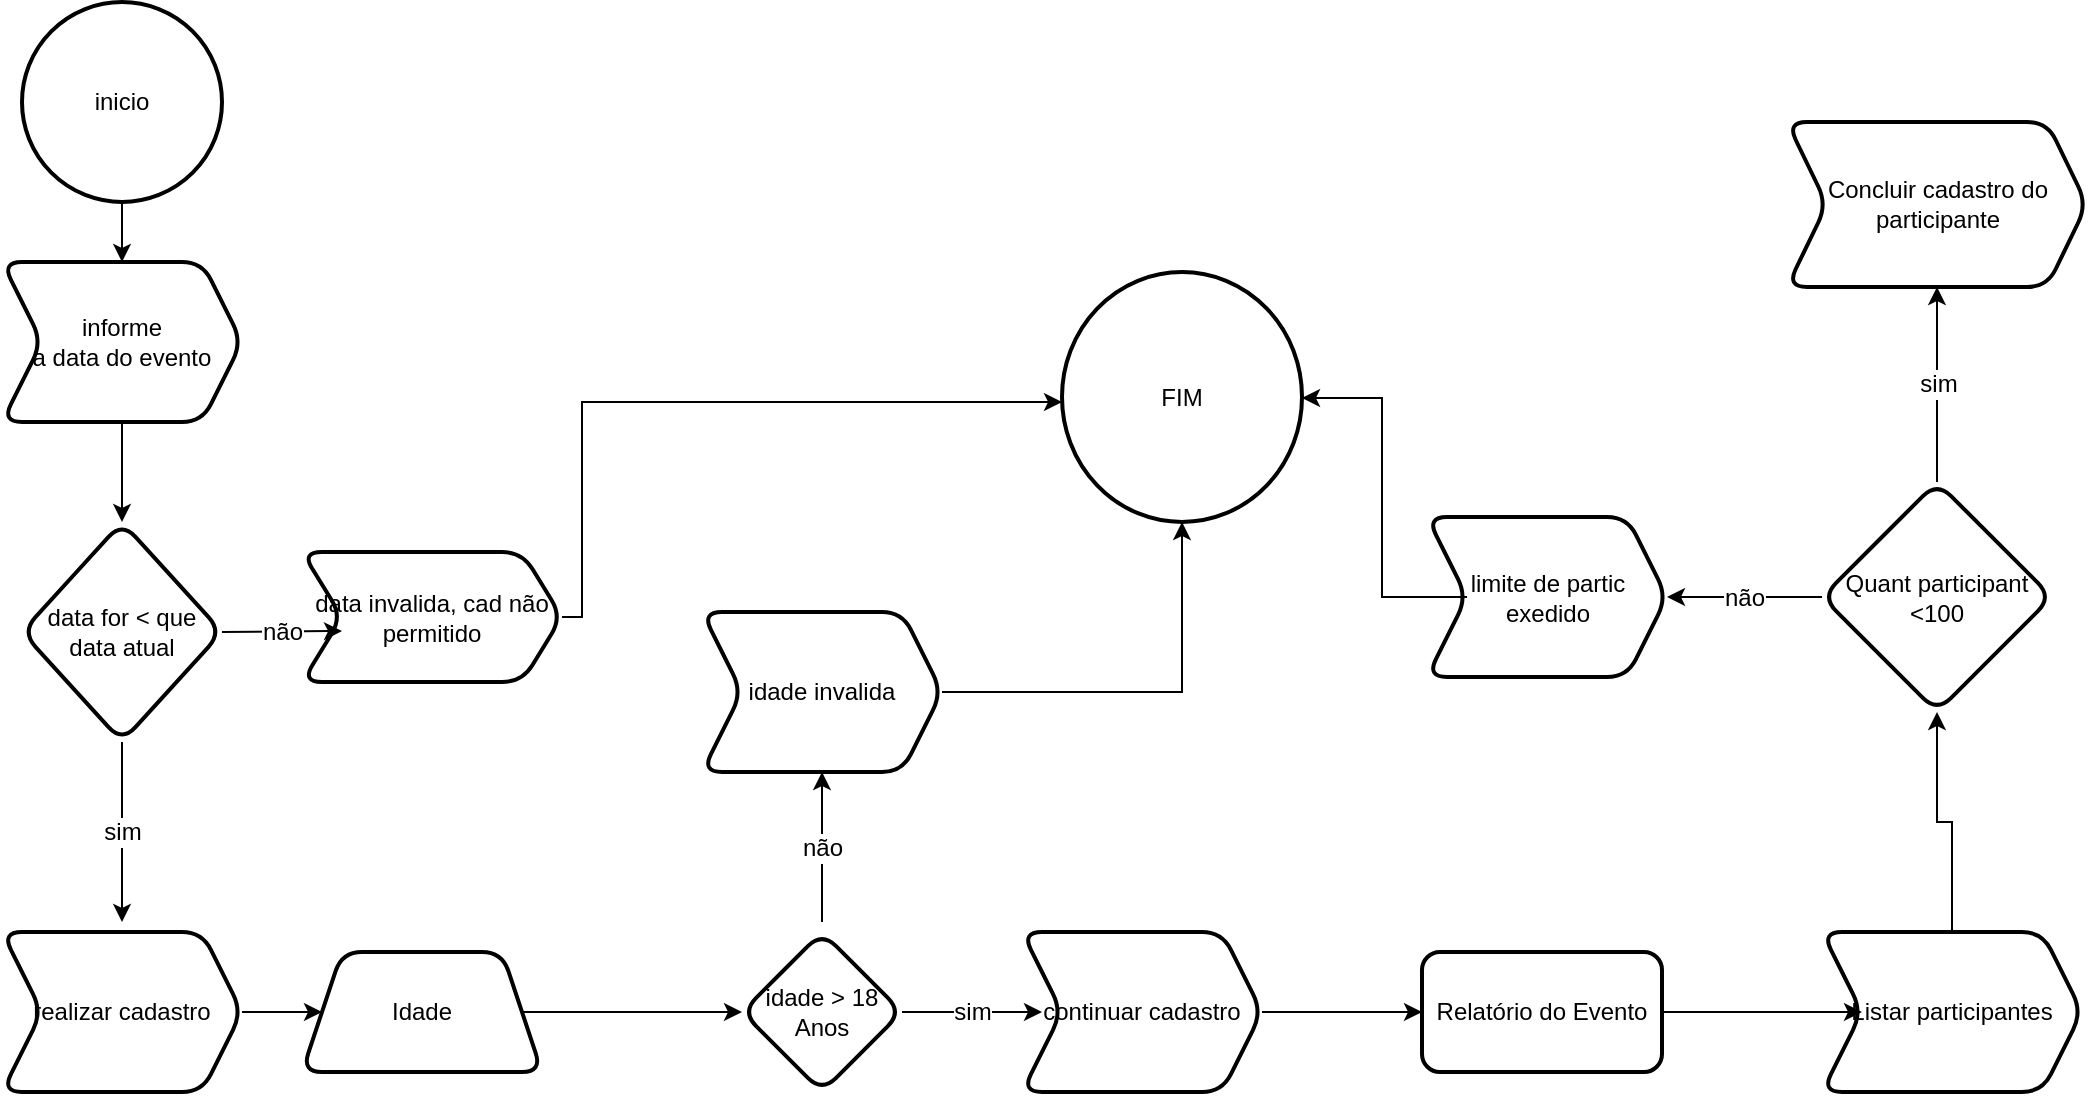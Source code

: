 <mxfile version="15.9.4" type="github">
  <diagram id="C5RBs43oDa-KdzZeNtuy" name="Page-1">
    <mxGraphModel dx="1527" dy="636" grid="1" gridSize="10" guides="1" tooltips="1" connect="1" arrows="1" fold="1" page="1" pageScale="1" pageWidth="827" pageHeight="1169" math="0" shadow="0">
      <root>
        <mxCell id="WIyWlLk6GJQsqaUBKTNV-0" />
        <mxCell id="WIyWlLk6GJQsqaUBKTNV-1" parent="WIyWlLk6GJQsqaUBKTNV-0" />
        <mxCell id="1PmJ6epbdQqUSKBJFbhU-6" value="" style="edgeStyle=orthogonalEdgeStyle;rounded=0;orthogonalLoop=1;jettySize=auto;html=1;fontFamily=Helvetica;fontSize=12;fontColor=default;" edge="1" parent="WIyWlLk6GJQsqaUBKTNV-1" source="1PmJ6epbdQqUSKBJFbhU-3" target="1PmJ6epbdQqUSKBJFbhU-5">
          <mxGeometry relative="1" as="geometry" />
        </mxCell>
        <mxCell id="1PmJ6epbdQqUSKBJFbhU-3" value="inicio" style="strokeWidth=2;html=1;shape=mxgraph.flowchart.start_2;whiteSpace=wrap;rounded=1;shadow=0;glass=0;fontFamily=Helvetica;fontSize=12;fontColor=default;fillColor=none;" vertex="1" parent="WIyWlLk6GJQsqaUBKTNV-1">
          <mxGeometry x="10" y="100" width="100" height="100" as="geometry" />
        </mxCell>
        <mxCell id="1PmJ6epbdQqUSKBJFbhU-8" value="" style="edgeStyle=orthogonalEdgeStyle;rounded=0;orthogonalLoop=1;jettySize=auto;html=1;fontFamily=Helvetica;fontSize=12;fontColor=default;" edge="1" parent="WIyWlLk6GJQsqaUBKTNV-1" source="1PmJ6epbdQqUSKBJFbhU-5" target="1PmJ6epbdQqUSKBJFbhU-7">
          <mxGeometry relative="1" as="geometry" />
        </mxCell>
        <mxCell id="1PmJ6epbdQqUSKBJFbhU-5" value="informe &lt;br&gt;a data do evento" style="shape=step;perimeter=stepPerimeter;whiteSpace=wrap;html=1;fixedSize=1;fillColor=none;strokeWidth=2;rounded=1;shadow=0;glass=0;align=center;" vertex="1" parent="WIyWlLk6GJQsqaUBKTNV-1">
          <mxGeometry y="230" width="120" height="80" as="geometry" />
        </mxCell>
        <mxCell id="1PmJ6epbdQqUSKBJFbhU-7" value="data for &amp;lt; que data atual" style="rhombus;whiteSpace=wrap;html=1;fillColor=none;strokeWidth=2;rounded=1;shadow=0;glass=0;" vertex="1" parent="WIyWlLk6GJQsqaUBKTNV-1">
          <mxGeometry x="10" y="360" width="100" height="110" as="geometry" />
        </mxCell>
        <mxCell id="1PmJ6epbdQqUSKBJFbhU-65" value="" style="edgeStyle=orthogonalEdgeStyle;rounded=0;orthogonalLoop=1;jettySize=auto;html=1;fontFamily=Helvetica;fontSize=12;fontColor=default;entryX=0;entryY=0.52;entryDx=0;entryDy=0;entryPerimeter=0;" edge="1" parent="WIyWlLk6GJQsqaUBKTNV-1" source="1PmJ6epbdQqUSKBJFbhU-9" target="1PmJ6epbdQqUSKBJFbhU-39">
          <mxGeometry relative="1" as="geometry">
            <mxPoint x="520" y="310" as="targetPoint" />
            <Array as="points">
              <mxPoint x="290" y="407" />
              <mxPoint x="290" y="300" />
            </Array>
          </mxGeometry>
        </mxCell>
        <mxCell id="1PmJ6epbdQqUSKBJFbhU-9" value="data invalida, cad não permitido" style="shape=step;perimeter=stepPerimeter;whiteSpace=wrap;html=1;fixedSize=1;fillColor=none;strokeWidth=2;rounded=1;shadow=0;glass=0;" vertex="1" parent="WIyWlLk6GJQsqaUBKTNV-1">
          <mxGeometry x="150" y="375" width="130" height="65" as="geometry" />
        </mxCell>
        <mxCell id="1PmJ6epbdQqUSKBJFbhU-34" value="" style="edgeStyle=orthogonalEdgeStyle;rounded=0;orthogonalLoop=1;jettySize=auto;html=1;fontFamily=Helvetica;fontSize=12;fontColor=default;" edge="1" parent="WIyWlLk6GJQsqaUBKTNV-1" source="1PmJ6epbdQqUSKBJFbhU-12" target="1PmJ6epbdQqUSKBJFbhU-33">
          <mxGeometry relative="1" as="geometry" />
        </mxCell>
        <mxCell id="1PmJ6epbdQqUSKBJFbhU-12" value="realizar cadastro" style="shape=step;perimeter=stepPerimeter;whiteSpace=wrap;html=1;fixedSize=1;fillColor=none;strokeWidth=2;rounded=1;shadow=0;glass=0;" vertex="1" parent="WIyWlLk6GJQsqaUBKTNV-1">
          <mxGeometry y="565" width="120" height="80" as="geometry" />
        </mxCell>
        <mxCell id="1PmJ6epbdQqUSKBJFbhU-25" value="" style="endArrow=classic;html=1;rounded=0;fontFamily=Helvetica;fontSize=12;fontColor=default;" edge="1" parent="WIyWlLk6GJQsqaUBKTNV-1">
          <mxGeometry relative="1" as="geometry">
            <mxPoint x="110" y="415" as="sourcePoint" />
            <mxPoint x="170" y="414.5" as="targetPoint" />
          </mxGeometry>
        </mxCell>
        <mxCell id="1PmJ6epbdQqUSKBJFbhU-26" value="não" style="edgeLabel;resizable=0;html=1;align=center;verticalAlign=middle;rounded=1;shadow=0;glass=0;fontFamily=Helvetica;fontSize=12;fontColor=default;strokeColor=default;strokeWidth=1;fillColor=none;" connectable="0" vertex="1" parent="1PmJ6epbdQqUSKBJFbhU-25">
          <mxGeometry relative="1" as="geometry" />
        </mxCell>
        <mxCell id="1PmJ6epbdQqUSKBJFbhU-27" value="" style="endArrow=classic;html=1;rounded=0;fontFamily=Helvetica;fontSize=12;fontColor=default;" edge="1" parent="WIyWlLk6GJQsqaUBKTNV-1" source="1PmJ6epbdQqUSKBJFbhU-7">
          <mxGeometry relative="1" as="geometry">
            <mxPoint x="30" y="510" as="sourcePoint" />
            <mxPoint x="60" y="560" as="targetPoint" />
            <Array as="points">
              <mxPoint x="60" y="510" />
            </Array>
          </mxGeometry>
        </mxCell>
        <mxCell id="1PmJ6epbdQqUSKBJFbhU-28" value="sim" style="edgeLabel;resizable=0;html=1;align=center;verticalAlign=middle;rounded=1;shadow=0;glass=0;fontFamily=Helvetica;fontSize=12;fontColor=default;strokeColor=default;strokeWidth=1;fillColor=none;" connectable="0" vertex="1" parent="1PmJ6epbdQqUSKBJFbhU-27">
          <mxGeometry relative="1" as="geometry" />
        </mxCell>
        <mxCell id="1PmJ6epbdQqUSKBJFbhU-36" value="" style="edgeStyle=orthogonalEdgeStyle;rounded=0;orthogonalLoop=1;jettySize=auto;html=1;fontFamily=Helvetica;fontSize=12;fontColor=default;" edge="1" parent="WIyWlLk6GJQsqaUBKTNV-1" source="1PmJ6epbdQqUSKBJFbhU-33" target="1PmJ6epbdQqUSKBJFbhU-35">
          <mxGeometry relative="1" as="geometry" />
        </mxCell>
        <mxCell id="1PmJ6epbdQqUSKBJFbhU-33" value="Idade" style="shape=trapezoid;perimeter=trapezoidPerimeter;whiteSpace=wrap;html=1;fixedSize=1;fillColor=none;strokeWidth=2;rounded=1;shadow=0;glass=0;" vertex="1" parent="WIyWlLk6GJQsqaUBKTNV-1">
          <mxGeometry x="150" y="575" width="120" height="60" as="geometry" />
        </mxCell>
        <mxCell id="1PmJ6epbdQqUSKBJFbhU-35" value="idade &amp;gt; 18 Anos" style="rhombus;whiteSpace=wrap;html=1;fillColor=none;strokeWidth=2;rounded=1;shadow=0;glass=0;" vertex="1" parent="WIyWlLk6GJQsqaUBKTNV-1">
          <mxGeometry x="370" y="565" width="80" height="80" as="geometry" />
        </mxCell>
        <mxCell id="1PmJ6epbdQqUSKBJFbhU-40" value="" style="edgeStyle=orthogonalEdgeStyle;rounded=0;orthogonalLoop=1;jettySize=auto;html=1;fontFamily=Helvetica;fontSize=12;fontColor=default;" edge="1" parent="WIyWlLk6GJQsqaUBKTNV-1" source="1PmJ6epbdQqUSKBJFbhU-37" target="1PmJ6epbdQqUSKBJFbhU-39">
          <mxGeometry relative="1" as="geometry" />
        </mxCell>
        <mxCell id="1PmJ6epbdQqUSKBJFbhU-37" value="idade invalida" style="shape=step;perimeter=stepPerimeter;whiteSpace=wrap;html=1;fixedSize=1;fillColor=none;strokeWidth=2;rounded=1;shadow=0;glass=0;" vertex="1" parent="WIyWlLk6GJQsqaUBKTNV-1">
          <mxGeometry x="350" y="405" width="120" height="80" as="geometry" />
        </mxCell>
        <mxCell id="1PmJ6epbdQqUSKBJFbhU-39" value="FIM" style="ellipse;whiteSpace=wrap;html=1;fillColor=none;strokeWidth=2;rounded=1;shadow=0;glass=0;" vertex="1" parent="WIyWlLk6GJQsqaUBKTNV-1">
          <mxGeometry x="530" y="235" width="120" height="125" as="geometry" />
        </mxCell>
        <mxCell id="1PmJ6epbdQqUSKBJFbhU-41" value="" style="endArrow=classic;html=1;rounded=0;fontFamily=Helvetica;fontSize=12;fontColor=default;entryX=0.5;entryY=1;entryDx=0;entryDy=0;" edge="1" parent="WIyWlLk6GJQsqaUBKTNV-1" target="1PmJ6epbdQqUSKBJFbhU-37">
          <mxGeometry relative="1" as="geometry">
            <mxPoint x="410" y="560" as="sourcePoint" />
            <mxPoint x="414" y="500" as="targetPoint" />
          </mxGeometry>
        </mxCell>
        <mxCell id="1PmJ6epbdQqUSKBJFbhU-42" value="não" style="edgeLabel;resizable=0;html=1;align=center;verticalAlign=middle;rounded=1;shadow=0;glass=0;fontFamily=Helvetica;fontSize=12;fontColor=default;strokeColor=default;strokeWidth=1;fillColor=none;" connectable="0" vertex="1" parent="1PmJ6epbdQqUSKBJFbhU-41">
          <mxGeometry relative="1" as="geometry" />
        </mxCell>
        <mxCell id="1PmJ6epbdQqUSKBJFbhU-49" value="" style="edgeStyle=orthogonalEdgeStyle;rounded=0;orthogonalLoop=1;jettySize=auto;html=1;fontFamily=Helvetica;fontSize=12;fontColor=default;" edge="1" parent="WIyWlLk6GJQsqaUBKTNV-1" source="1PmJ6epbdQqUSKBJFbhU-43" target="1PmJ6epbdQqUSKBJFbhU-48">
          <mxGeometry relative="1" as="geometry" />
        </mxCell>
        <mxCell id="1PmJ6epbdQqUSKBJFbhU-43" value="continuar cadastro" style="shape=step;perimeter=stepPerimeter;whiteSpace=wrap;html=1;fixedSize=1;fillColor=none;strokeWidth=2;rounded=1;shadow=0;glass=0;" vertex="1" parent="WIyWlLk6GJQsqaUBKTNV-1">
          <mxGeometry x="510" y="565" width="120" height="80" as="geometry" />
        </mxCell>
        <mxCell id="1PmJ6epbdQqUSKBJFbhU-45" value="" style="endArrow=classic;html=1;rounded=0;fontFamily=Helvetica;fontSize=12;fontColor=default;exitX=1;exitY=0.5;exitDx=0;exitDy=0;" edge="1" parent="WIyWlLk6GJQsqaUBKTNV-1" source="1PmJ6epbdQqUSKBJFbhU-35">
          <mxGeometry relative="1" as="geometry">
            <mxPoint x="430" y="604.5" as="sourcePoint" />
            <mxPoint x="520" y="605" as="targetPoint" />
          </mxGeometry>
        </mxCell>
        <mxCell id="1PmJ6epbdQqUSKBJFbhU-46" value="sim" style="edgeLabel;resizable=0;html=1;align=center;verticalAlign=middle;rounded=1;shadow=0;glass=0;fontFamily=Helvetica;fontSize=12;fontColor=default;strokeColor=default;strokeWidth=1;fillColor=none;" connectable="0" vertex="1" parent="1PmJ6epbdQqUSKBJFbhU-45">
          <mxGeometry relative="1" as="geometry" />
        </mxCell>
        <mxCell id="1PmJ6epbdQqUSKBJFbhU-51" value="" style="edgeStyle=orthogonalEdgeStyle;rounded=0;orthogonalLoop=1;jettySize=auto;html=1;fontFamily=Helvetica;fontSize=12;fontColor=default;" edge="1" parent="WIyWlLk6GJQsqaUBKTNV-1" source="1PmJ6epbdQqUSKBJFbhU-48" target="1PmJ6epbdQqUSKBJFbhU-50">
          <mxGeometry relative="1" as="geometry" />
        </mxCell>
        <mxCell id="1PmJ6epbdQqUSKBJFbhU-48" value="Relatório do Evento" style="whiteSpace=wrap;html=1;fillColor=none;strokeWidth=2;rounded=1;shadow=0;glass=0;" vertex="1" parent="WIyWlLk6GJQsqaUBKTNV-1">
          <mxGeometry x="710" y="575" width="120" height="60" as="geometry" />
        </mxCell>
        <mxCell id="1PmJ6epbdQqUSKBJFbhU-53" value="" style="edgeStyle=orthogonalEdgeStyle;rounded=0;orthogonalLoop=1;jettySize=auto;html=1;fontFamily=Helvetica;fontSize=12;fontColor=default;" edge="1" parent="WIyWlLk6GJQsqaUBKTNV-1" source="1PmJ6epbdQqUSKBJFbhU-50" target="1PmJ6epbdQqUSKBJFbhU-52">
          <mxGeometry relative="1" as="geometry" />
        </mxCell>
        <mxCell id="1PmJ6epbdQqUSKBJFbhU-50" value="Listar participantes" style="shape=step;perimeter=stepPerimeter;whiteSpace=wrap;html=1;fixedSize=1;fillColor=none;strokeWidth=2;rounded=1;shadow=0;glass=0;" vertex="1" parent="WIyWlLk6GJQsqaUBKTNV-1">
          <mxGeometry x="910" y="565" width="130" height="80" as="geometry" />
        </mxCell>
        <mxCell id="1PmJ6epbdQqUSKBJFbhU-55" value="" style="edgeStyle=orthogonalEdgeStyle;rounded=0;orthogonalLoop=1;jettySize=auto;html=1;fontFamily=Helvetica;fontSize=12;fontColor=default;" edge="1" parent="WIyWlLk6GJQsqaUBKTNV-1" source="1PmJ6epbdQqUSKBJFbhU-54" target="1PmJ6epbdQqUSKBJFbhU-39">
          <mxGeometry relative="1" as="geometry">
            <mxPoint x="690" y="390" as="targetPoint" />
            <Array as="points">
              <mxPoint x="690" y="398" />
              <mxPoint x="690" y="298" />
            </Array>
          </mxGeometry>
        </mxCell>
        <mxCell id="1PmJ6epbdQqUSKBJFbhU-52" value="Quant participant &amp;lt;100" style="rhombus;whiteSpace=wrap;html=1;fillColor=none;strokeWidth=2;rounded=1;shadow=0;glass=0;" vertex="1" parent="WIyWlLk6GJQsqaUBKTNV-1">
          <mxGeometry x="910" y="340" width="115" height="115" as="geometry" />
        </mxCell>
        <mxCell id="1PmJ6epbdQqUSKBJFbhU-54" value="limite de partic exedido" style="shape=step;perimeter=stepPerimeter;whiteSpace=wrap;html=1;fixedSize=1;fillColor=none;strokeWidth=2;rounded=1;shadow=0;glass=0;" vertex="1" parent="WIyWlLk6GJQsqaUBKTNV-1">
          <mxGeometry x="712.5" y="357.5" width="120" height="80" as="geometry" />
        </mxCell>
        <mxCell id="1PmJ6epbdQqUSKBJFbhU-56" value="não" style="endArrow=classic;html=1;rounded=0;fontFamily=Helvetica;fontSize=12;fontColor=default;entryX=1;entryY=0.5;entryDx=0;entryDy=0;exitX=0;exitY=0.5;exitDx=0;exitDy=0;" edge="1" parent="WIyWlLk6GJQsqaUBKTNV-1" source="1PmJ6epbdQqUSKBJFbhU-52" target="1PmJ6epbdQqUSKBJFbhU-54">
          <mxGeometry relative="1" as="geometry">
            <mxPoint x="800" y="250" as="sourcePoint" />
            <mxPoint x="900" y="250" as="targetPoint" />
          </mxGeometry>
        </mxCell>
        <mxCell id="1PmJ6epbdQqUSKBJFbhU-57" value="não" style="edgeLabel;resizable=0;html=1;align=center;verticalAlign=middle;rounded=1;shadow=0;glass=0;fontFamily=Helvetica;fontSize=12;fontColor=default;strokeColor=default;strokeWidth=1;fillColor=none;" connectable="0" vertex="1" parent="1PmJ6epbdQqUSKBJFbhU-56">
          <mxGeometry relative="1" as="geometry" />
        </mxCell>
        <mxCell id="1PmJ6epbdQqUSKBJFbhU-58" value="Concluir cadastro do participante" style="shape=step;perimeter=stepPerimeter;whiteSpace=wrap;html=1;fixedSize=1;fillColor=none;strokeWidth=2;rounded=1;shadow=0;glass=0;" vertex="1" parent="WIyWlLk6GJQsqaUBKTNV-1">
          <mxGeometry x="892.5" y="160" width="150" height="82.5" as="geometry" />
        </mxCell>
        <mxCell id="1PmJ6epbdQqUSKBJFbhU-60" value="" style="endArrow=classic;html=1;rounded=0;fontFamily=Helvetica;fontSize=12;fontColor=default;exitX=0.5;exitY=0;exitDx=0;exitDy=0;entryX=0.5;entryY=1;entryDx=0;entryDy=0;" edge="1" parent="WIyWlLk6GJQsqaUBKTNV-1" source="1PmJ6epbdQqUSKBJFbhU-52" target="1PmJ6epbdQqUSKBJFbhU-58">
          <mxGeometry relative="1" as="geometry">
            <mxPoint x="800" y="240" as="sourcePoint" />
            <mxPoint x="900" y="240" as="targetPoint" />
          </mxGeometry>
        </mxCell>
        <mxCell id="1PmJ6epbdQqUSKBJFbhU-61" value="sim" style="edgeLabel;resizable=0;html=1;align=center;verticalAlign=middle;rounded=1;shadow=0;glass=0;fontFamily=Helvetica;fontSize=12;fontColor=default;strokeColor=default;strokeWidth=1;fillColor=none;" connectable="0" vertex="1" parent="1PmJ6epbdQqUSKBJFbhU-60">
          <mxGeometry relative="1" as="geometry" />
        </mxCell>
      </root>
    </mxGraphModel>
  </diagram>
</mxfile>
